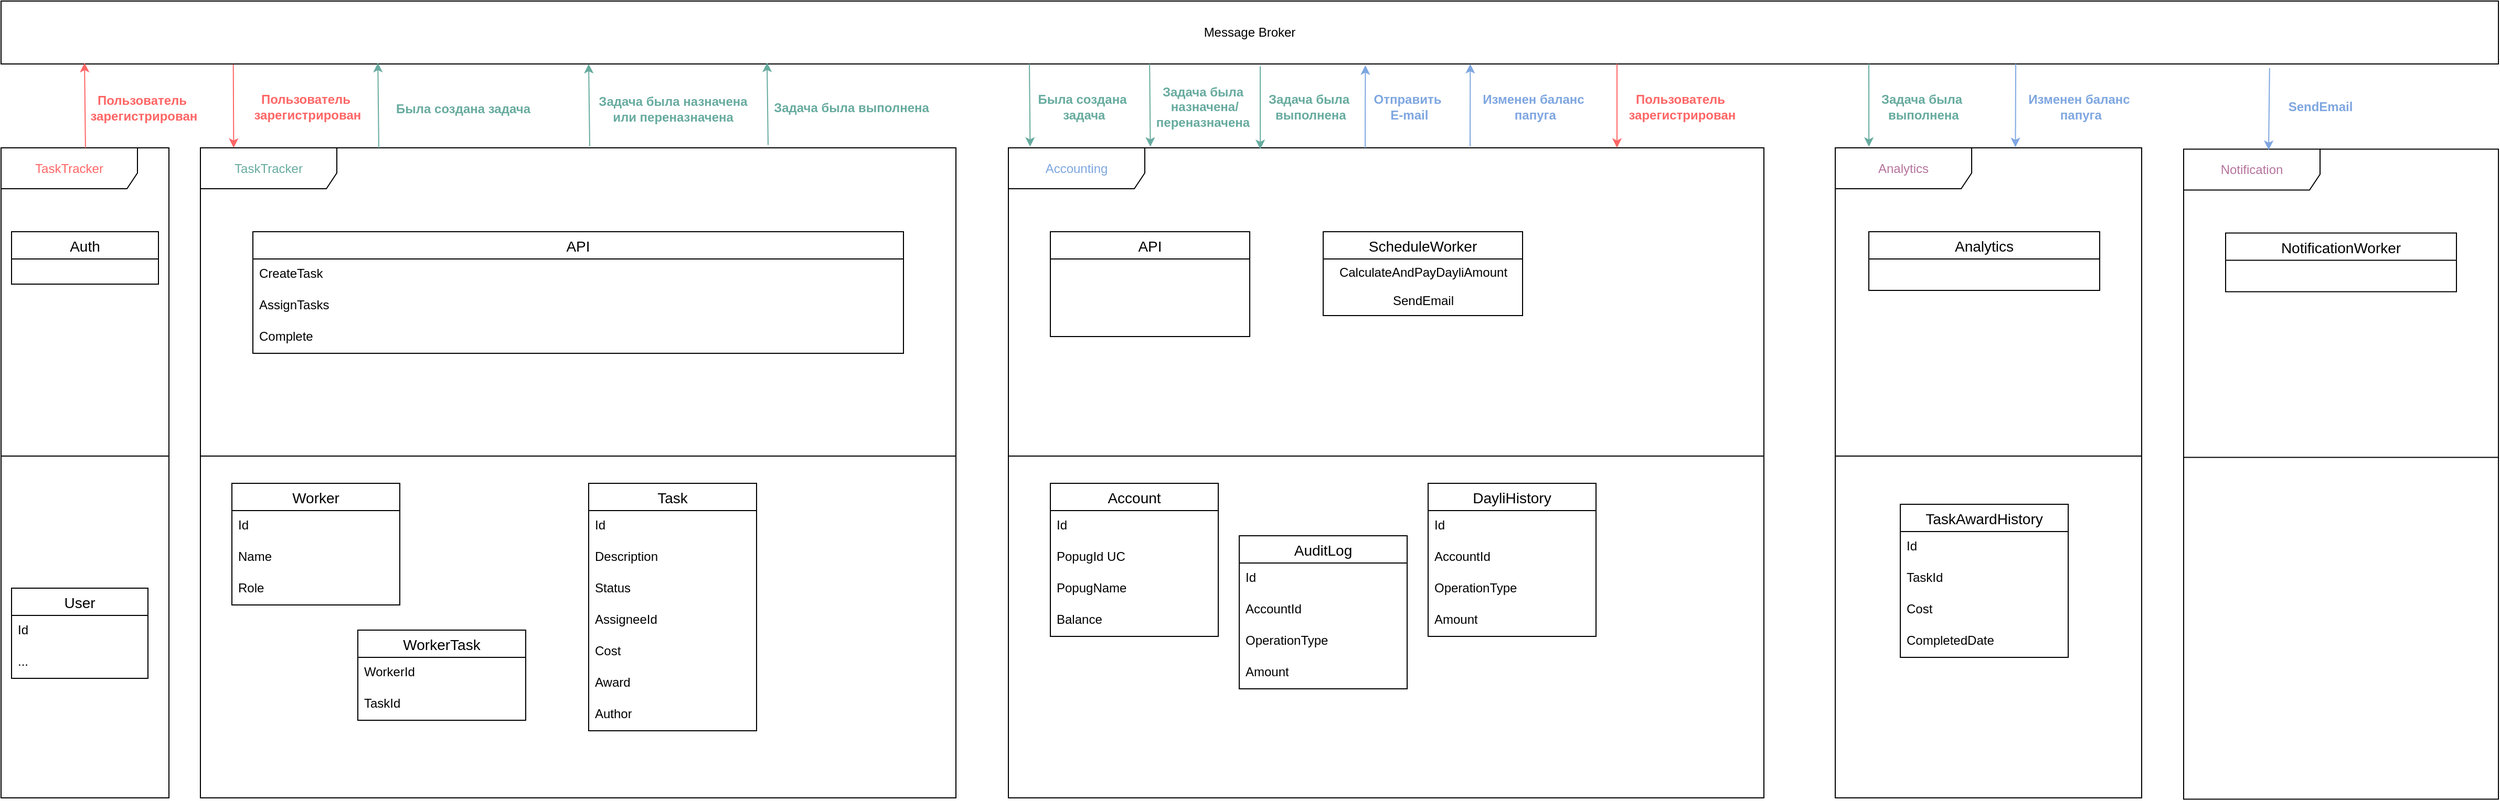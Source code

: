 <mxfile version="21.6.2" type="device">
  <diagram name="Страница 1" id="H1euBgitbz2WhanBqRA_">
    <mxGraphModel dx="2868" dy="1500" grid="1" gridSize="10" guides="1" tooltips="1" connect="1" arrows="1" fold="1" page="1" pageScale="1" pageWidth="827" pageHeight="1169" math="0" shadow="0">
      <root>
        <mxCell id="0" />
        <mxCell id="1" parent="0" />
        <mxCell id="P5OXapuhR7LoRNYP6tcn-2" value="Auth" style="swimlane;fontStyle=0;childLayout=stackLayout;horizontal=1;startSize=26;horizontalStack=0;resizeParent=1;resizeParentMax=0;resizeLast=0;collapsible=1;marginBottom=0;align=center;fontSize=14;" vertex="1" parent="1">
          <mxGeometry x="330" y="400" width="140" height="50" as="geometry" />
        </mxCell>
        <mxCell id="P5OXapuhR7LoRNYP6tcn-11" value="API" style="swimlane;fontStyle=0;childLayout=stackLayout;horizontal=1;startSize=26;horizontalStack=0;resizeParent=1;resizeParentMax=0;resizeLast=0;collapsible=1;marginBottom=0;align=center;fontSize=14;" vertex="1" parent="1">
          <mxGeometry x="1320" y="400" width="190" height="100" as="geometry" />
        </mxCell>
        <mxCell id="P5OXapuhR7LoRNYP6tcn-13" value="Message Broker" style="rounded=0;whiteSpace=wrap;html=1;" vertex="1" parent="1">
          <mxGeometry x="320" y="180" width="2380" height="60" as="geometry" />
        </mxCell>
        <mxCell id="P5OXapuhR7LoRNYP6tcn-15" value="Analytics" style="swimlane;fontStyle=0;childLayout=stackLayout;horizontal=1;startSize=26;horizontalStack=0;resizeParent=1;resizeParentMax=0;resizeLast=0;collapsible=1;marginBottom=0;align=center;fontSize=14;" vertex="1" parent="1">
          <mxGeometry x="2100" y="400" width="220" height="56" as="geometry" />
        </mxCell>
        <mxCell id="P5OXapuhR7LoRNYP6tcn-16" value="Task" style="swimlane;fontStyle=0;childLayout=stackLayout;horizontal=1;startSize=26;horizontalStack=0;resizeParent=1;resizeParentMax=0;resizeLast=0;collapsible=1;marginBottom=0;align=center;fontSize=14;" vertex="1" parent="1">
          <mxGeometry x="880" y="640" width="160" height="236" as="geometry" />
        </mxCell>
        <mxCell id="P5OXapuhR7LoRNYP6tcn-17" value="Id&lt;span style=&quot;white-space: pre;&quot;&gt;&#x9;&lt;/span&gt;" style="text;strokeColor=none;fillColor=none;spacingLeft=4;spacingRight=4;overflow=hidden;rotatable=0;points=[[0,0.5],[1,0.5]];portConstraint=eastwest;fontSize=12;whiteSpace=wrap;html=1;" vertex="1" parent="P5OXapuhR7LoRNYP6tcn-16">
          <mxGeometry y="26" width="160" height="30" as="geometry" />
        </mxCell>
        <mxCell id="P5OXapuhR7LoRNYP6tcn-18" value="Description" style="text;strokeColor=none;fillColor=none;spacingLeft=4;spacingRight=4;overflow=hidden;rotatable=0;points=[[0,0.5],[1,0.5]];portConstraint=eastwest;fontSize=12;whiteSpace=wrap;html=1;" vertex="1" parent="P5OXapuhR7LoRNYP6tcn-16">
          <mxGeometry y="56" width="160" height="30" as="geometry" />
        </mxCell>
        <mxCell id="P5OXapuhR7LoRNYP6tcn-19" value="Status" style="text;strokeColor=none;fillColor=none;spacingLeft=4;spacingRight=4;overflow=hidden;rotatable=0;points=[[0,0.5],[1,0.5]];portConstraint=eastwest;fontSize=12;whiteSpace=wrap;html=1;" vertex="1" parent="P5OXapuhR7LoRNYP6tcn-16">
          <mxGeometry y="86" width="160" height="30" as="geometry" />
        </mxCell>
        <mxCell id="P5OXapuhR7LoRNYP6tcn-20" value="AssigneeId" style="text;strokeColor=none;fillColor=none;spacingLeft=4;spacingRight=4;overflow=hidden;rotatable=0;points=[[0,0.5],[1,0.5]];portConstraint=eastwest;fontSize=12;whiteSpace=wrap;html=1;" vertex="1" parent="P5OXapuhR7LoRNYP6tcn-16">
          <mxGeometry y="116" width="160" height="30" as="geometry" />
        </mxCell>
        <mxCell id="P5OXapuhR7LoRNYP6tcn-97" value="Cost" style="text;strokeColor=none;fillColor=none;spacingLeft=4;spacingRight=4;overflow=hidden;rotatable=0;points=[[0,0.5],[1,0.5]];portConstraint=eastwest;fontSize=12;whiteSpace=wrap;html=1;" vertex="1" parent="P5OXapuhR7LoRNYP6tcn-16">
          <mxGeometry y="146" width="160" height="30" as="geometry" />
        </mxCell>
        <mxCell id="P5OXapuhR7LoRNYP6tcn-99" value="Award" style="text;strokeColor=none;fillColor=none;spacingLeft=4;spacingRight=4;overflow=hidden;rotatable=0;points=[[0,0.5],[1,0.5]];portConstraint=eastwest;fontSize=12;whiteSpace=wrap;html=1;" vertex="1" parent="P5OXapuhR7LoRNYP6tcn-16">
          <mxGeometry y="176" width="160" height="30" as="geometry" />
        </mxCell>
        <mxCell id="P5OXapuhR7LoRNYP6tcn-98" value="Author" style="text;strokeColor=none;fillColor=none;spacingLeft=4;spacingRight=4;overflow=hidden;rotatable=0;points=[[0,0.5],[1,0.5]];portConstraint=eastwest;fontSize=12;whiteSpace=wrap;html=1;" vertex="1" parent="P5OXapuhR7LoRNYP6tcn-16">
          <mxGeometry y="206" width="160" height="30" as="geometry" />
        </mxCell>
        <mxCell id="P5OXapuhR7LoRNYP6tcn-21" value="User" style="swimlane;fontStyle=0;childLayout=stackLayout;horizontal=1;startSize=26;horizontalStack=0;resizeParent=1;resizeParentMax=0;resizeLast=0;collapsible=1;marginBottom=0;align=center;fontSize=14;" vertex="1" parent="1">
          <mxGeometry x="330" y="740" width="130" height="86" as="geometry" />
        </mxCell>
        <mxCell id="P5OXapuhR7LoRNYP6tcn-22" value="Id&lt;span style=&quot;white-space: pre;&quot;&gt;&#x9;&lt;/span&gt;" style="text;strokeColor=none;fillColor=none;spacingLeft=4;spacingRight=4;overflow=hidden;rotatable=0;points=[[0,0.5],[1,0.5]];portConstraint=eastwest;fontSize=12;whiteSpace=wrap;html=1;" vertex="1" parent="P5OXapuhR7LoRNYP6tcn-21">
          <mxGeometry y="26" width="130" height="30" as="geometry" />
        </mxCell>
        <mxCell id="P5OXapuhR7LoRNYP6tcn-23" value="..." style="text;strokeColor=none;fillColor=none;spacingLeft=4;spacingRight=4;overflow=hidden;rotatable=0;points=[[0,0.5],[1,0.5]];portConstraint=eastwest;fontSize=12;whiteSpace=wrap;html=1;" vertex="1" parent="P5OXapuhR7LoRNYP6tcn-21">
          <mxGeometry y="56" width="130" height="30" as="geometry" />
        </mxCell>
        <mxCell id="P5OXapuhR7LoRNYP6tcn-26" value="Worker" style="swimlane;fontStyle=0;childLayout=stackLayout;horizontal=1;startSize=26;horizontalStack=0;resizeParent=1;resizeParentMax=0;resizeLast=0;collapsible=1;marginBottom=0;align=center;fontSize=14;" vertex="1" parent="1">
          <mxGeometry x="540" y="640" width="160" height="116" as="geometry" />
        </mxCell>
        <mxCell id="P5OXapuhR7LoRNYP6tcn-27" value="Id&lt;span style=&quot;white-space: pre;&quot;&gt;&#x9;&lt;/span&gt;" style="text;strokeColor=none;fillColor=none;spacingLeft=4;spacingRight=4;overflow=hidden;rotatable=0;points=[[0,0.5],[1,0.5]];portConstraint=eastwest;fontSize=12;whiteSpace=wrap;html=1;" vertex="1" parent="P5OXapuhR7LoRNYP6tcn-26">
          <mxGeometry y="26" width="160" height="30" as="geometry" />
        </mxCell>
        <mxCell id="P5OXapuhR7LoRNYP6tcn-39" value="Name" style="text;strokeColor=none;fillColor=none;spacingLeft=4;spacingRight=4;overflow=hidden;rotatable=0;points=[[0,0.5],[1,0.5]];portConstraint=eastwest;fontSize=12;whiteSpace=wrap;html=1;" vertex="1" parent="P5OXapuhR7LoRNYP6tcn-26">
          <mxGeometry y="56" width="160" height="30" as="geometry" />
        </mxCell>
        <mxCell id="P5OXapuhR7LoRNYP6tcn-28" value="Role" style="text;strokeColor=none;fillColor=none;spacingLeft=4;spacingRight=4;overflow=hidden;rotatable=0;points=[[0,0.5],[1,0.5]];portConstraint=eastwest;fontSize=12;whiteSpace=wrap;html=1;" vertex="1" parent="P5OXapuhR7LoRNYP6tcn-26">
          <mxGeometry y="86" width="160" height="30" as="geometry" />
        </mxCell>
        <mxCell id="P5OXapuhR7LoRNYP6tcn-36" value="WorkerTask" style="swimlane;fontStyle=0;childLayout=stackLayout;horizontal=1;startSize=26;horizontalStack=0;resizeParent=1;resizeParentMax=0;resizeLast=0;collapsible=1;marginBottom=0;align=center;fontSize=14;" vertex="1" parent="1">
          <mxGeometry x="660" y="780" width="160" height="86" as="geometry" />
        </mxCell>
        <mxCell id="P5OXapuhR7LoRNYP6tcn-37" value="WorkerId" style="text;strokeColor=none;fillColor=none;spacingLeft=4;spacingRight=4;overflow=hidden;rotatable=0;points=[[0,0.5],[1,0.5]];portConstraint=eastwest;fontSize=12;whiteSpace=wrap;html=1;" vertex="1" parent="P5OXapuhR7LoRNYP6tcn-36">
          <mxGeometry y="26" width="160" height="30" as="geometry" />
        </mxCell>
        <mxCell id="P5OXapuhR7LoRNYP6tcn-38" value="TaskId" style="text;strokeColor=none;fillColor=none;spacingLeft=4;spacingRight=4;overflow=hidden;rotatable=0;points=[[0,0.5],[1,0.5]];portConstraint=eastwest;fontSize=12;whiteSpace=wrap;html=1;" vertex="1" parent="P5OXapuhR7LoRNYP6tcn-36">
          <mxGeometry y="56" width="160" height="30" as="geometry" />
        </mxCell>
        <mxCell id="P5OXapuhR7LoRNYP6tcn-44" value="TaskTracker" style="shape=umlFrame;whiteSpace=wrap;html=1;pointerEvents=0;width=130;height=39;fontColor=#67AB9F;" vertex="1" parent="1">
          <mxGeometry x="510" y="320" width="720" height="620" as="geometry" />
        </mxCell>
        <mxCell id="P5OXapuhR7LoRNYP6tcn-45" value="API" style="swimlane;fontStyle=0;childLayout=stackLayout;horizontal=1;startSize=26;horizontalStack=0;resizeParent=1;resizeParentMax=0;resizeLast=0;collapsible=1;marginBottom=0;align=center;fontSize=14;" vertex="1" parent="1">
          <mxGeometry x="560" y="400" width="620" height="116" as="geometry" />
        </mxCell>
        <mxCell id="P5OXapuhR7LoRNYP6tcn-50" value="CreateTask" style="text;strokeColor=none;fillColor=none;spacingLeft=4;spacingRight=4;overflow=hidden;rotatable=0;points=[[0,0.5],[1,0.5]];portConstraint=eastwest;fontSize=12;whiteSpace=wrap;html=1;" vertex="1" parent="P5OXapuhR7LoRNYP6tcn-45">
          <mxGeometry y="26" width="620" height="30" as="geometry" />
        </mxCell>
        <mxCell id="P5OXapuhR7LoRNYP6tcn-51" value="AssignTasks" style="text;strokeColor=none;fillColor=none;spacingLeft=4;spacingRight=4;overflow=hidden;rotatable=0;points=[[0,0.5],[1,0.5]];portConstraint=eastwest;fontSize=12;whiteSpace=wrap;html=1;" vertex="1" parent="P5OXapuhR7LoRNYP6tcn-45">
          <mxGeometry y="56" width="620" height="30" as="geometry" />
        </mxCell>
        <mxCell id="P5OXapuhR7LoRNYP6tcn-52" value="Complete" style="text;strokeColor=none;fillColor=none;spacingLeft=4;spacingRight=4;overflow=hidden;rotatable=0;points=[[0,0.5],[1,0.5]];portConstraint=eastwest;fontSize=12;whiteSpace=wrap;html=1;" vertex="1" parent="P5OXapuhR7LoRNYP6tcn-45">
          <mxGeometry y="86" width="620" height="30" as="geometry" />
        </mxCell>
        <mxCell id="P5OXapuhR7LoRNYP6tcn-49" value="" style="line;strokeWidth=1;fillColor=none;align=left;verticalAlign=middle;spacingTop=-1;spacingLeft=3;spacingRight=3;rotatable=0;labelPosition=right;points=[];portConstraint=eastwest;strokeColor=inherit;" vertex="1" parent="1">
          <mxGeometry x="510" y="610" width="720" height="8" as="geometry" />
        </mxCell>
        <mxCell id="P5OXapuhR7LoRNYP6tcn-53" value="" style="endArrow=classic;html=1;rounded=0;entryX=0.399;entryY=0.983;entryDx=0;entryDy=0;entryPerimeter=0;strokeColor=#67AB9F;" edge="1" parent="1">
          <mxGeometry width="50" height="50" relative="1" as="geometry">
            <mxPoint x="680" y="320" as="sourcePoint" />
            <mxPoint x="679.1" y="238.98" as="targetPoint" />
          </mxGeometry>
        </mxCell>
        <mxCell id="P5OXapuhR7LoRNYP6tcn-54" value="&lt;font&gt;Была создана задача&lt;/font&gt;" style="text;align=center;fontStyle=1;verticalAlign=middle;spacingLeft=3;spacingRight=3;strokeColor=none;rotatable=0;points=[[0,0.5],[1,0.5]];portConstraint=eastwest;html=1;fontColor=#67AB9F;" vertex="1" parent="1">
          <mxGeometry x="720" y="270" width="80" height="26" as="geometry" />
        </mxCell>
        <mxCell id="P5OXapuhR7LoRNYP6tcn-55" value="" style="endArrow=classic;html=1;rounded=0;fontColor=#67AB9F;strokeColor=#67AB9F;" edge="1" parent="1">
          <mxGeometry width="50" height="50" relative="1" as="geometry">
            <mxPoint x="881" y="318.5" as="sourcePoint" />
            <mxPoint x="880" y="240" as="targetPoint" />
          </mxGeometry>
        </mxCell>
        <mxCell id="P5OXapuhR7LoRNYP6tcn-56" value="Задача была назначена&lt;br&gt;или переназначена" style="text;align=center;fontStyle=1;verticalAlign=middle;spacingLeft=3;spacingRight=3;strokeColor=none;rotatable=0;points=[[0,0.5],[1,0.5]];portConstraint=eastwest;html=1;fontColor=#67AB9F;" vertex="1" parent="1">
          <mxGeometry x="920" y="270" width="80" height="26" as="geometry" />
        </mxCell>
        <mxCell id="P5OXapuhR7LoRNYP6tcn-61" value="" style="endArrow=classic;html=1;rounded=0;fontColor=#67AB9F;strokeColor=#67AB9F;" edge="1" parent="1">
          <mxGeometry width="50" height="50" relative="1" as="geometry">
            <mxPoint x="1051" y="317.25" as="sourcePoint" />
            <mxPoint x="1050" y="238.75" as="targetPoint" />
          </mxGeometry>
        </mxCell>
        <mxCell id="P5OXapuhR7LoRNYP6tcn-62" value="Задача была выполнена" style="text;align=center;fontStyle=1;verticalAlign=middle;spacingLeft=3;spacingRight=3;strokeColor=none;rotatable=0;points=[[0,0.5],[1,0.5]];portConstraint=eastwest;html=1;fontColor=#67AB9F;" vertex="1" parent="1">
          <mxGeometry x="1090" y="268.75" width="80" height="26" as="geometry" />
        </mxCell>
        <mxCell id="P5OXapuhR7LoRNYP6tcn-63" value="Accounting" style="shape=umlFrame;whiteSpace=wrap;html=1;pointerEvents=0;width=130;height=39;fontColor=#7EA6E0;" vertex="1" parent="1">
          <mxGeometry x="1280" y="320" width="720" height="620" as="geometry" />
        </mxCell>
        <mxCell id="P5OXapuhR7LoRNYP6tcn-64" value="Account" style="swimlane;fontStyle=0;childLayout=stackLayout;horizontal=1;startSize=26;horizontalStack=0;resizeParent=1;resizeParentMax=0;resizeLast=0;collapsible=1;marginBottom=0;align=center;fontSize=14;" vertex="1" parent="1">
          <mxGeometry x="1320" y="640" width="160" height="146" as="geometry" />
        </mxCell>
        <mxCell id="P5OXapuhR7LoRNYP6tcn-65" value="Id&lt;span style=&quot;white-space: pre;&quot;&gt;&#x9;&lt;/span&gt;" style="text;strokeColor=none;fillColor=none;spacingLeft=4;spacingRight=4;overflow=hidden;rotatable=0;points=[[0,0.5],[1,0.5]];portConstraint=eastwest;fontSize=12;whiteSpace=wrap;html=1;" vertex="1" parent="P5OXapuhR7LoRNYP6tcn-64">
          <mxGeometry y="26" width="160" height="30" as="geometry" />
        </mxCell>
        <mxCell id="P5OXapuhR7LoRNYP6tcn-66" value="PopugId UC" style="text;strokeColor=none;fillColor=none;spacingLeft=4;spacingRight=4;overflow=hidden;rotatable=0;points=[[0,0.5],[1,0.5]];portConstraint=eastwest;fontSize=12;whiteSpace=wrap;html=1;" vertex="1" parent="P5OXapuhR7LoRNYP6tcn-64">
          <mxGeometry y="56" width="160" height="30" as="geometry" />
        </mxCell>
        <mxCell id="P5OXapuhR7LoRNYP6tcn-74" value="PopugName" style="text;strokeColor=none;fillColor=none;spacingLeft=4;spacingRight=4;overflow=hidden;rotatable=0;points=[[0,0.5],[1,0.5]];portConstraint=eastwest;fontSize=12;whiteSpace=wrap;html=1;" vertex="1" parent="P5OXapuhR7LoRNYP6tcn-64">
          <mxGeometry y="86" width="160" height="30" as="geometry" />
        </mxCell>
        <mxCell id="P5OXapuhR7LoRNYP6tcn-67" value="Balance" style="text;strokeColor=none;fillColor=none;spacingLeft=4;spacingRight=4;overflow=hidden;rotatable=0;points=[[0,0.5],[1,0.5]];portConstraint=eastwest;fontSize=12;whiteSpace=wrap;html=1;" vertex="1" parent="P5OXapuhR7LoRNYP6tcn-64">
          <mxGeometry y="116" width="160" height="30" as="geometry" />
        </mxCell>
        <mxCell id="P5OXapuhR7LoRNYP6tcn-69" value="AuditLog" style="swimlane;fontStyle=0;childLayout=stackLayout;horizontal=1;startSize=26;horizontalStack=0;resizeParent=1;resizeParentMax=0;resizeLast=0;collapsible=1;marginBottom=0;align=center;fontSize=14;" vertex="1" parent="1">
          <mxGeometry x="1500" y="690" width="160" height="146" as="geometry" />
        </mxCell>
        <mxCell id="P5OXapuhR7LoRNYP6tcn-70" value="Id&lt;span style=&quot;white-space: pre;&quot;&gt;&#x9;&lt;/span&gt;" style="text;strokeColor=none;fillColor=none;spacingLeft=4;spacingRight=4;overflow=hidden;rotatable=0;points=[[0,0.5],[1,0.5]];portConstraint=eastwest;fontSize=12;whiteSpace=wrap;html=1;" vertex="1" parent="P5OXapuhR7LoRNYP6tcn-69">
          <mxGeometry y="26" width="160" height="30" as="geometry" />
        </mxCell>
        <mxCell id="P5OXapuhR7LoRNYP6tcn-71" value="AccountId" style="text;strokeColor=none;fillColor=none;spacingLeft=4;spacingRight=4;overflow=hidden;rotatable=0;points=[[0,0.5],[1,0.5]];portConstraint=eastwest;fontSize=12;whiteSpace=wrap;html=1;" vertex="1" parent="P5OXapuhR7LoRNYP6tcn-69">
          <mxGeometry y="56" width="160" height="30" as="geometry" />
        </mxCell>
        <mxCell id="P5OXapuhR7LoRNYP6tcn-72" value="OperationType" style="text;strokeColor=none;fillColor=none;spacingLeft=4;spacingRight=4;overflow=hidden;rotatable=0;points=[[0,0.5],[1,0.5]];portConstraint=eastwest;fontSize=12;whiteSpace=wrap;html=1;" vertex="1" parent="P5OXapuhR7LoRNYP6tcn-69">
          <mxGeometry y="86" width="160" height="30" as="geometry" />
        </mxCell>
        <mxCell id="P5OXapuhR7LoRNYP6tcn-73" value="Amount" style="text;strokeColor=none;fillColor=none;spacingLeft=4;spacingRight=4;overflow=hidden;rotatable=0;points=[[0,0.5],[1,0.5]];portConstraint=eastwest;fontSize=12;whiteSpace=wrap;html=1;" vertex="1" parent="P5OXapuhR7LoRNYP6tcn-69">
          <mxGeometry y="116" width="160" height="30" as="geometry" />
        </mxCell>
        <mxCell id="P5OXapuhR7LoRNYP6tcn-75" value="ScheduleWorker" style="swimlane;fontStyle=0;childLayout=stackLayout;horizontal=1;startSize=26;horizontalStack=0;resizeParent=1;resizeParentMax=0;resizeLast=0;collapsible=1;marginBottom=0;align=center;fontSize=14;" vertex="1" parent="1">
          <mxGeometry x="1580" y="400" width="190" height="80" as="geometry" />
        </mxCell>
        <mxCell id="P5OXapuhR7LoRNYP6tcn-78" value="&lt;span style=&quot;font-weight: normal;&quot;&gt;CalculateAndPayDayliAmount&lt;/span&gt;" style="text;align=center;fontStyle=1;verticalAlign=middle;spacingLeft=3;spacingRight=3;strokeColor=none;rotatable=0;points=[[0,0.5],[1,0.5]];portConstraint=eastwest;html=1;" vertex="1" parent="P5OXapuhR7LoRNYP6tcn-75">
          <mxGeometry y="26" width="190" height="26" as="geometry" />
        </mxCell>
        <mxCell id="P5OXapuhR7LoRNYP6tcn-79" value="&lt;span style=&quot;font-weight: normal;&quot;&gt;SendEmail&lt;/span&gt;" style="text;align=center;fontStyle=1;verticalAlign=middle;spacingLeft=3;spacingRight=3;strokeColor=none;rotatable=0;points=[[0,0.5],[1,0.5]];portConstraint=eastwest;html=1;" vertex="1" parent="P5OXapuhR7LoRNYP6tcn-75">
          <mxGeometry y="52" width="190" height="28" as="geometry" />
        </mxCell>
        <mxCell id="P5OXapuhR7LoRNYP6tcn-76" value="" style="endArrow=classic;html=1;rounded=0;entryX=0.517;entryY=1.021;entryDx=0;entryDy=0;entryPerimeter=0;strokeColor=#7EA6E0;exitX=0.519;exitY=0;exitDx=0;exitDy=0;exitPerimeter=0;" edge="1" parent="1">
          <mxGeometry width="50" height="50" relative="1" as="geometry">
            <mxPoint x="1620.0" y="320" as="sourcePoint" />
            <mxPoint x="1620.18" y="241.26" as="targetPoint" />
          </mxGeometry>
        </mxCell>
        <mxCell id="P5OXapuhR7LoRNYP6tcn-77" value="&lt;span style=&quot;&quot;&gt;&lt;b&gt;Отправить&lt;br&gt;&amp;nbsp;E-mail&lt;/b&gt;&lt;/span&gt;" style="text;align=center;fontStyle=0;verticalAlign=middle;spacingLeft=3;spacingRight=3;strokeColor=none;rotatable=0;points=[[0,0.5],[1,0.5]];portConstraint=eastwest;html=1;fontColor=#7EA6E0;" vertex="1" parent="1">
          <mxGeometry x="1620" y="267.51" width="80" height="26" as="geometry" />
        </mxCell>
        <mxCell id="P5OXapuhR7LoRNYP6tcn-80" value="DayliHistory" style="swimlane;fontStyle=0;childLayout=stackLayout;horizontal=1;startSize=26;horizontalStack=0;resizeParent=1;resizeParentMax=0;resizeLast=0;collapsible=1;marginBottom=0;align=center;fontSize=14;" vertex="1" parent="1">
          <mxGeometry x="1680" y="640" width="160" height="146" as="geometry" />
        </mxCell>
        <mxCell id="P5OXapuhR7LoRNYP6tcn-81" value="Id&lt;span style=&quot;white-space: pre;&quot;&gt;&#x9;&lt;/span&gt;" style="text;strokeColor=none;fillColor=none;spacingLeft=4;spacingRight=4;overflow=hidden;rotatable=0;points=[[0,0.5],[1,0.5]];portConstraint=eastwest;fontSize=12;whiteSpace=wrap;html=1;" vertex="1" parent="P5OXapuhR7LoRNYP6tcn-80">
          <mxGeometry y="26" width="160" height="30" as="geometry" />
        </mxCell>
        <mxCell id="P5OXapuhR7LoRNYP6tcn-82" value="AccountId" style="text;strokeColor=none;fillColor=none;spacingLeft=4;spacingRight=4;overflow=hidden;rotatable=0;points=[[0,0.5],[1,0.5]];portConstraint=eastwest;fontSize=12;whiteSpace=wrap;html=1;" vertex="1" parent="P5OXapuhR7LoRNYP6tcn-80">
          <mxGeometry y="56" width="160" height="30" as="geometry" />
        </mxCell>
        <mxCell id="P5OXapuhR7LoRNYP6tcn-83" value="OperationType" style="text;strokeColor=none;fillColor=none;spacingLeft=4;spacingRight=4;overflow=hidden;rotatable=0;points=[[0,0.5],[1,0.5]];portConstraint=eastwest;fontSize=12;whiteSpace=wrap;html=1;" vertex="1" parent="P5OXapuhR7LoRNYP6tcn-80">
          <mxGeometry y="86" width="160" height="30" as="geometry" />
        </mxCell>
        <mxCell id="P5OXapuhR7LoRNYP6tcn-84" value="Amount" style="text;strokeColor=none;fillColor=none;spacingLeft=4;spacingRight=4;overflow=hidden;rotatable=0;points=[[0,0.5],[1,0.5]];portConstraint=eastwest;fontSize=12;whiteSpace=wrap;html=1;" vertex="1" parent="P5OXapuhR7LoRNYP6tcn-80">
          <mxGeometry y="116" width="160" height="30" as="geometry" />
        </mxCell>
        <mxCell id="P5OXapuhR7LoRNYP6tcn-85" value="&lt;font&gt;Analytics&lt;/font&gt;" style="shape=umlFrame;whiteSpace=wrap;html=1;pointerEvents=0;width=130;height=39;fontColor=#B5739D;" vertex="1" parent="1">
          <mxGeometry x="2068" y="320" width="292" height="620" as="geometry" />
        </mxCell>
        <mxCell id="P5OXapuhR7LoRNYP6tcn-87" value="Notification" style="shape=umlFrame;whiteSpace=wrap;html=1;pointerEvents=0;width=130;height=39;fontColor=#B5739D;" vertex="1" parent="1">
          <mxGeometry x="2400" y="321.25" width="300" height="620" as="geometry" />
        </mxCell>
        <mxCell id="P5OXapuhR7LoRNYP6tcn-88" value="" style="endArrow=classic;html=1;rounded=0;strokeColor=#7EA6E0;exitX=0.915;exitY=1.021;exitDx=0;exitDy=0;entryX=0.266;entryY=-0.001;entryDx=0;entryDy=0;entryPerimeter=0;exitPerimeter=0;" edge="1" parent="1">
          <mxGeometry width="50" height="50" relative="1" as="geometry">
            <mxPoint x="2481.9" y="243.94" as="sourcePoint" />
            <mxPoint x="2481" y="322.06" as="targetPoint" />
          </mxGeometry>
        </mxCell>
        <mxCell id="P5OXapuhR7LoRNYP6tcn-89" value="&lt;span style=&quot;&quot;&gt;&lt;b&gt;SendEmail&lt;/b&gt;&lt;/span&gt;" style="text;align=center;fontStyle=0;verticalAlign=middle;spacingLeft=3;spacingRight=3;strokeColor=none;rotatable=0;points=[[0,0.5],[1,0.5]];portConstraint=eastwest;html=1;fontColor=#7EA6E0;" vertex="1" parent="1">
          <mxGeometry x="2490" y="267.51" width="80" height="26" as="geometry" />
        </mxCell>
        <mxCell id="P5OXapuhR7LoRNYP6tcn-90" value="NotificationWorker" style="swimlane;fontStyle=0;childLayout=stackLayout;horizontal=1;startSize=26;horizontalStack=0;resizeParent=1;resizeParentMax=0;resizeLast=0;collapsible=1;marginBottom=0;align=center;fontSize=14;" vertex="1" parent="1">
          <mxGeometry x="2440" y="401.25" width="220" height="56" as="geometry" />
        </mxCell>
        <mxCell id="P5OXapuhR7LoRNYP6tcn-91" value="" style="endArrow=classic;html=1;rounded=0;fontColor=#67AB9F;strokeColor=#67AB9F;exitX=0.465;exitY=0.986;exitDx=0;exitDy=0;exitPerimeter=0;entryX=0.333;entryY=-0.003;entryDx=0;entryDy=0;entryPerimeter=0;" edge="1" parent="1">
          <mxGeometry width="50" height="50" relative="1" as="geometry">
            <mxPoint x="1520.0" y="242.25" as="sourcePoint" />
            <mxPoint x="1520.06" y="321.23" as="targetPoint" />
          </mxGeometry>
        </mxCell>
        <mxCell id="P5OXapuhR7LoRNYP6tcn-92" value="Задача была&lt;br&gt;&amp;nbsp;выполнена" style="text;align=center;fontStyle=1;verticalAlign=middle;spacingLeft=3;spacingRight=3;strokeColor=none;rotatable=0;points=[[0,0.5],[1,0.5]];portConstraint=eastwest;html=1;fontColor=#67AB9F;" vertex="1" parent="1">
          <mxGeometry x="1556" y="273.14" width="20" height="14.75" as="geometry" />
        </mxCell>
        <mxCell id="P5OXapuhR7LoRNYP6tcn-93" value="" style="endArrow=classic;html=1;rounded=0;fontColor=#67AB9F;strokeColor=#67AB9F;exitX=0.388;exitY=1.008;exitDx=0;exitDy=0;exitPerimeter=0;entryX=0.058;entryY=-0.001;entryDx=0;entryDy=0;entryPerimeter=0;" edge="1" parent="1">
          <mxGeometry width="50" height="50" relative="1" as="geometry">
            <mxPoint x="1414.58" y="240.0" as="sourcePoint" />
            <mxPoint x="1415.3" y="318.9" as="targetPoint" />
          </mxGeometry>
        </mxCell>
        <mxCell id="P5OXapuhR7LoRNYP6tcn-94" value="Задача была&lt;br&gt;&amp;nbsp;назначена/&lt;br&gt;переназначена" style="text;align=center;fontStyle=1;verticalAlign=middle;spacingLeft=3;spacingRight=3;strokeColor=none;rotatable=0;points=[[0,0.5],[1,0.5]];portConstraint=eastwest;html=1;fontColor=#67AB9F;" vertex="1" parent="1">
          <mxGeometry x="1425" y="267.51" width="80" height="26" as="geometry" />
        </mxCell>
        <mxCell id="P5OXapuhR7LoRNYP6tcn-95" value="" style="endArrow=classic;html=1;rounded=0;fontColor=#67AB9F;strokeColor=#67AB9F;exitX=0.388;exitY=1.008;exitDx=0;exitDy=0;exitPerimeter=0;entryX=0.058;entryY=-0.001;entryDx=0;entryDy=0;entryPerimeter=0;" edge="1" parent="1">
          <mxGeometry width="50" height="50" relative="1" as="geometry">
            <mxPoint x="1300" y="240.0" as="sourcePoint" />
            <mxPoint x="1300.72" y="318.9" as="targetPoint" />
          </mxGeometry>
        </mxCell>
        <mxCell id="P5OXapuhR7LoRNYP6tcn-96" value="&lt;font&gt;Была создана&lt;br&gt;&amp;nbsp;задача&lt;/font&gt;" style="text;align=center;fontStyle=1;verticalAlign=middle;spacingLeft=3;spacingRight=3;strokeColor=none;rotatable=0;points=[[0,0.5],[1,0.5]];portConstraint=eastwest;html=1;fontColor=#67AB9F;" vertex="1" parent="1">
          <mxGeometry x="1320" y="267.51" width="60" height="26" as="geometry" />
        </mxCell>
        <mxCell id="P5OXapuhR7LoRNYP6tcn-100" value="TaskTracker" style="shape=umlFrame;whiteSpace=wrap;html=1;pointerEvents=0;width=130;height=39;fontColor=#FF6666;" vertex="1" parent="1">
          <mxGeometry x="320" y="320" width="160" height="620" as="geometry" />
        </mxCell>
        <mxCell id="P5OXapuhR7LoRNYP6tcn-101" value="" style="line;strokeWidth=1;fillColor=none;align=left;verticalAlign=middle;spacingTop=-1;spacingLeft=3;spacingRight=3;rotatable=0;labelPosition=right;points=[];portConstraint=eastwest;strokeColor=inherit;" vertex="1" parent="1">
          <mxGeometry x="320" y="610" width="160" height="8" as="geometry" />
        </mxCell>
        <mxCell id="P5OXapuhR7LoRNYP6tcn-102" value="" style="line;strokeWidth=1;fillColor=none;align=left;verticalAlign=middle;spacingTop=-1;spacingLeft=3;spacingRight=3;rotatable=0;labelPosition=right;points=[];portConstraint=eastwest;strokeColor=inherit;" vertex="1" parent="1">
          <mxGeometry x="1280" y="610" width="720" height="8" as="geometry" />
        </mxCell>
        <mxCell id="P5OXapuhR7LoRNYP6tcn-103" value="" style="line;strokeWidth=1;fillColor=none;align=left;verticalAlign=middle;spacingTop=-1;spacingLeft=3;spacingRight=3;rotatable=0;labelPosition=right;points=[];portConstraint=eastwest;strokeColor=inherit;" vertex="1" parent="1">
          <mxGeometry x="2068" y="610" width="292" height="8" as="geometry" />
        </mxCell>
        <mxCell id="P5OXapuhR7LoRNYP6tcn-104" value="" style="line;strokeWidth=1;fillColor=none;align=left;verticalAlign=middle;spacingTop=-1;spacingLeft=3;spacingRight=3;rotatable=0;labelPosition=right;points=[];portConstraint=eastwest;strokeColor=inherit;" vertex="1" parent="1">
          <mxGeometry x="2400" y="611.25" width="300" height="8" as="geometry" />
        </mxCell>
        <mxCell id="P5OXapuhR7LoRNYP6tcn-105" value="" style="endArrow=classic;html=1;rounded=0;entryX=0.399;entryY=0.983;entryDx=0;entryDy=0;entryPerimeter=0;strokeColor=#FF6666;fontColor=#FF6666;" edge="1" parent="1">
          <mxGeometry width="50" height="50" relative="1" as="geometry">
            <mxPoint x="400.45" y="320" as="sourcePoint" />
            <mxPoint x="399.55" y="238.98" as="targetPoint" />
          </mxGeometry>
        </mxCell>
        <mxCell id="P5OXapuhR7LoRNYP6tcn-106" value="Пользователь&lt;br&gt;&amp;nbsp;зарегистрирован" style="text;align=center;fontStyle=1;verticalAlign=middle;spacingLeft=3;spacingRight=3;strokeColor=none;rotatable=0;points=[[0,0.5],[1,0.5]];portConstraint=eastwest;html=1;fontColor=#FF6666;" vertex="1" parent="1">
          <mxGeometry x="414" y="268.74" width="80" height="26" as="geometry" />
        </mxCell>
        <mxCell id="P5OXapuhR7LoRNYP6tcn-109" value="" style="endArrow=classic;html=1;rounded=0;fontColor=#67AB9F;strokeColor=#67AB9F;exitX=0.465;exitY=0.986;exitDx=0;exitDy=0;exitPerimeter=0;entryX=0.333;entryY=-0.003;entryDx=0;entryDy=0;entryPerimeter=0;" edge="1" parent="1">
          <mxGeometry width="50" height="50" relative="1" as="geometry">
            <mxPoint x="2100" y="240.0" as="sourcePoint" />
            <mxPoint x="2100.06" y="318.98" as="targetPoint" />
          </mxGeometry>
        </mxCell>
        <mxCell id="P5OXapuhR7LoRNYP6tcn-110" value="Задача была&lt;br&gt;&amp;nbsp;выполнена" style="text;align=center;fontStyle=1;verticalAlign=middle;spacingLeft=3;spacingRight=3;strokeColor=none;rotatable=0;points=[[0,0.5],[1,0.5]];portConstraint=eastwest;html=1;fontColor=#67AB9F;" vertex="1" parent="1">
          <mxGeometry x="2140" y="273.14" width="20" height="14.75" as="geometry" />
        </mxCell>
        <mxCell id="P5OXapuhR7LoRNYP6tcn-111" value="" style="endArrow=classic;html=1;rounded=0;strokeColor=#FF6666;fontColor=#FF6666;exitX=0.093;exitY=1.006;exitDx=0;exitDy=0;exitPerimeter=0;entryX=0.044;entryY=0;entryDx=0;entryDy=0;entryPerimeter=0;" edge="1" parent="1" source="P5OXapuhR7LoRNYP6tcn-13" target="P5OXapuhR7LoRNYP6tcn-44">
          <mxGeometry width="50" height="50" relative="1" as="geometry">
            <mxPoint x="410.45" y="330" as="sourcePoint" />
            <mxPoint x="560" y="320" as="targetPoint" />
          </mxGeometry>
        </mxCell>
        <mxCell id="P5OXapuhR7LoRNYP6tcn-112" value="Пользователь&lt;br&gt;&amp;nbsp;зарегистрирован" style="text;align=center;fontStyle=1;verticalAlign=middle;spacingLeft=3;spacingRight=3;strokeColor=none;rotatable=0;points=[[0,0.5],[1,0.5]];portConstraint=eastwest;html=1;fontColor=#FF6666;" vertex="1" parent="1">
          <mxGeometry x="570" y="267.51" width="80" height="26" as="geometry" />
        </mxCell>
        <mxCell id="P5OXapuhR7LoRNYP6tcn-113" value="" style="endArrow=classic;html=1;rounded=0;strokeColor=#FF6666;fontColor=#FF6666;exitX=0.093;exitY=1.006;exitDx=0;exitDy=0;exitPerimeter=0;" edge="1" parent="1">
          <mxGeometry width="50" height="50" relative="1" as="geometry">
            <mxPoint x="1860" y="240" as="sourcePoint" />
            <mxPoint x="1860" y="320" as="targetPoint" />
          </mxGeometry>
        </mxCell>
        <mxCell id="P5OXapuhR7LoRNYP6tcn-114" value="Пользователь&lt;br&gt;&amp;nbsp;зарегистрирован" style="text;align=center;fontStyle=1;verticalAlign=middle;spacingLeft=3;spacingRight=3;strokeColor=none;rotatable=0;points=[[0,0.5],[1,0.5]];portConstraint=eastwest;html=1;fontColor=#FF6666;" vertex="1" parent="1">
          <mxGeometry x="1880" y="267.51" width="80" height="26" as="geometry" />
        </mxCell>
        <mxCell id="P5OXapuhR7LoRNYP6tcn-115" value="TaskAwardHistory" style="swimlane;fontStyle=0;childLayout=stackLayout;horizontal=1;startSize=26;horizontalStack=0;resizeParent=1;resizeParentMax=0;resizeLast=0;collapsible=1;marginBottom=0;align=center;fontSize=14;" vertex="1" parent="1">
          <mxGeometry x="2130" y="660" width="160" height="146" as="geometry" />
        </mxCell>
        <mxCell id="P5OXapuhR7LoRNYP6tcn-116" value="Id&lt;span style=&quot;white-space: pre;&quot;&gt;&#x9;&lt;/span&gt;" style="text;strokeColor=none;fillColor=none;spacingLeft=4;spacingRight=4;overflow=hidden;rotatable=0;points=[[0,0.5],[1,0.5]];portConstraint=eastwest;fontSize=12;whiteSpace=wrap;html=1;" vertex="1" parent="P5OXapuhR7LoRNYP6tcn-115">
          <mxGeometry y="26" width="160" height="30" as="geometry" />
        </mxCell>
        <mxCell id="P5OXapuhR7LoRNYP6tcn-117" value="TaskId" style="text;strokeColor=none;fillColor=none;spacingLeft=4;spacingRight=4;overflow=hidden;rotatable=0;points=[[0,0.5],[1,0.5]];portConstraint=eastwest;fontSize=12;whiteSpace=wrap;html=1;" vertex="1" parent="P5OXapuhR7LoRNYP6tcn-115">
          <mxGeometry y="56" width="160" height="30" as="geometry" />
        </mxCell>
        <mxCell id="P5OXapuhR7LoRNYP6tcn-118" value="Cost" style="text;strokeColor=none;fillColor=none;spacingLeft=4;spacingRight=4;overflow=hidden;rotatable=0;points=[[0,0.5],[1,0.5]];portConstraint=eastwest;fontSize=12;whiteSpace=wrap;html=1;" vertex="1" parent="P5OXapuhR7LoRNYP6tcn-115">
          <mxGeometry y="86" width="160" height="30" as="geometry" />
        </mxCell>
        <mxCell id="P5OXapuhR7LoRNYP6tcn-119" value="CompletedDate" style="text;strokeColor=none;fillColor=none;spacingLeft=4;spacingRight=4;overflow=hidden;rotatable=0;points=[[0,0.5],[1,0.5]];portConstraint=eastwest;fontSize=12;whiteSpace=wrap;html=1;" vertex="1" parent="P5OXapuhR7LoRNYP6tcn-115">
          <mxGeometry y="116" width="160" height="30" as="geometry" />
        </mxCell>
        <mxCell id="P5OXapuhR7LoRNYP6tcn-122" value="" style="endArrow=classic;html=1;rounded=0;entryX=0.517;entryY=1.021;entryDx=0;entryDy=0;entryPerimeter=0;strokeColor=#7EA6E0;exitX=0.519;exitY=0;exitDx=0;exitDy=0;exitPerimeter=0;" edge="1" parent="1">
          <mxGeometry width="50" height="50" relative="1" as="geometry">
            <mxPoint x="1720.0" y="318.74" as="sourcePoint" />
            <mxPoint x="1720.18" y="240" as="targetPoint" />
          </mxGeometry>
        </mxCell>
        <mxCell id="P5OXapuhR7LoRNYP6tcn-123" value="&lt;b&gt;Изменен баланс&lt;br&gt;&amp;nbsp;папуга&lt;/b&gt;" style="text;align=center;fontStyle=0;verticalAlign=middle;spacingLeft=3;spacingRight=3;strokeColor=none;rotatable=0;points=[[0,0.5],[1,0.5]];portConstraint=eastwest;html=1;fontColor=#7EA6E0;" vertex="1" parent="1">
          <mxGeometry x="1740" y="267.51" width="80" height="26" as="geometry" />
        </mxCell>
        <mxCell id="P5OXapuhR7LoRNYP6tcn-124" value="&lt;b&gt;Изменен баланс&lt;br&gt;&amp;nbsp;папуга&lt;/b&gt;" style="text;align=center;fontStyle=0;verticalAlign=middle;spacingLeft=3;spacingRight=3;strokeColor=none;rotatable=0;points=[[0,0.5],[1,0.5]];portConstraint=eastwest;html=1;fontColor=#7EA6E0;" vertex="1" parent="1">
          <mxGeometry x="2260" y="267.51" width="80" height="26" as="geometry" />
        </mxCell>
        <mxCell id="P5OXapuhR7LoRNYP6tcn-125" value="" style="endArrow=classic;html=1;rounded=0;entryX=0.588;entryY=-0.001;entryDx=0;entryDy=0;entryPerimeter=0;strokeColor=#7EA6E0;" edge="1" parent="1" target="P5OXapuhR7LoRNYP6tcn-85">
          <mxGeometry width="50" height="50" relative="1" as="geometry">
            <mxPoint x="2240" y="240" as="sourcePoint" />
            <mxPoint x="1730.18" y="250" as="targetPoint" />
          </mxGeometry>
        </mxCell>
      </root>
    </mxGraphModel>
  </diagram>
</mxfile>
